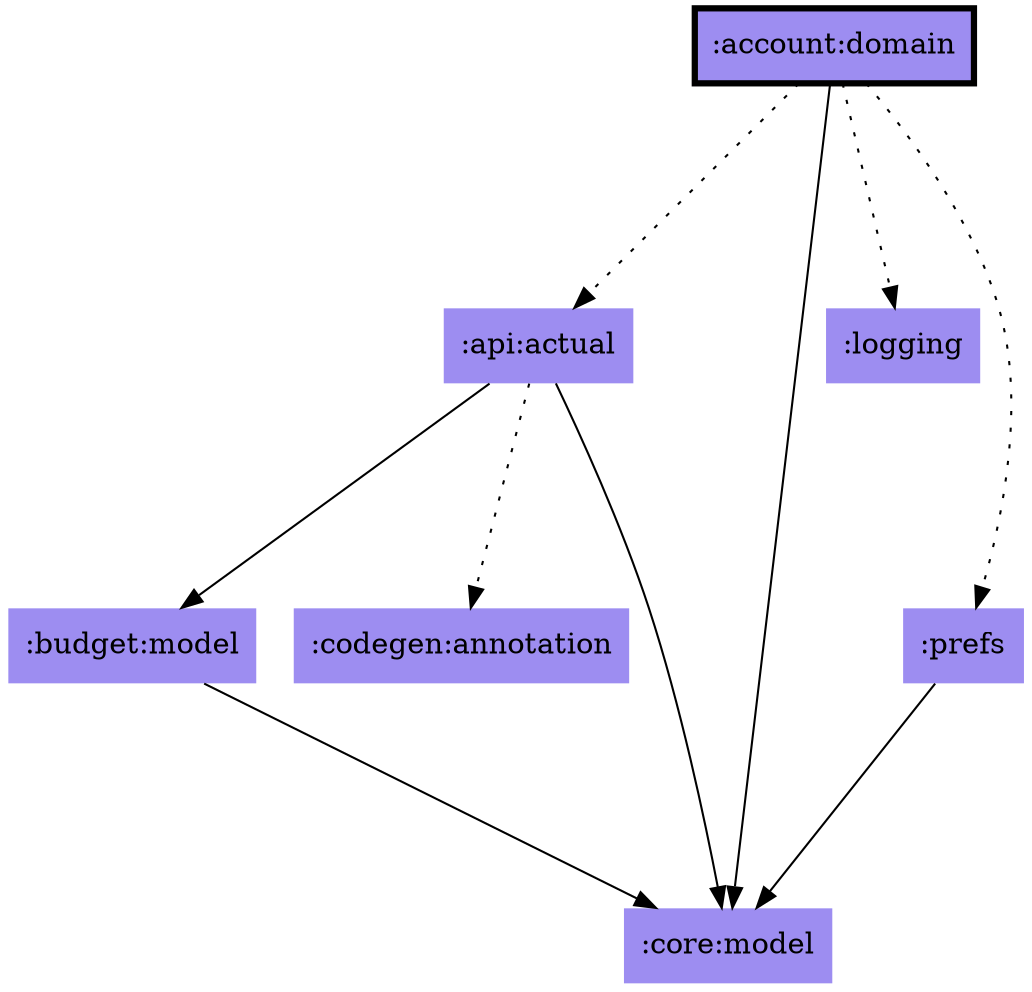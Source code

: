 digraph {
edge ["dir"="forward"]
graph ["dpi"="100","fontsize"="30","ranksep"="1.5","rankdir"="TB"]
node ["style"="filled"]
":account:domain" ["fillcolor"="#9D8DF1","color"="black","penwidth"="3","shape"="box"]
":api:actual" ["fillcolor"="#9D8DF1","shape"="none"]
":budget:model" ["fillcolor"="#9D8DF1","shape"="none"]
":codegen:annotation" ["fillcolor"="#9D8DF1","shape"="none"]
":core:model" ["fillcolor"="#9D8DF1","shape"="none"]
":logging" ["fillcolor"="#9D8DF1","shape"="none"]
":prefs" ["fillcolor"="#9D8DF1","shape"="none"]
":account:domain" -> ":api:actual" ["style"="dotted"]
":account:domain" -> ":core:model"
":account:domain" -> ":logging" ["style"="dotted"]
":account:domain" -> ":prefs" ["style"="dotted"]
":api:actual" -> ":budget:model"
":api:actual" -> ":codegen:annotation" ["style"="dotted"]
":api:actual" -> ":core:model"
":budget:model" -> ":core:model"
":prefs" -> ":core:model"
}
